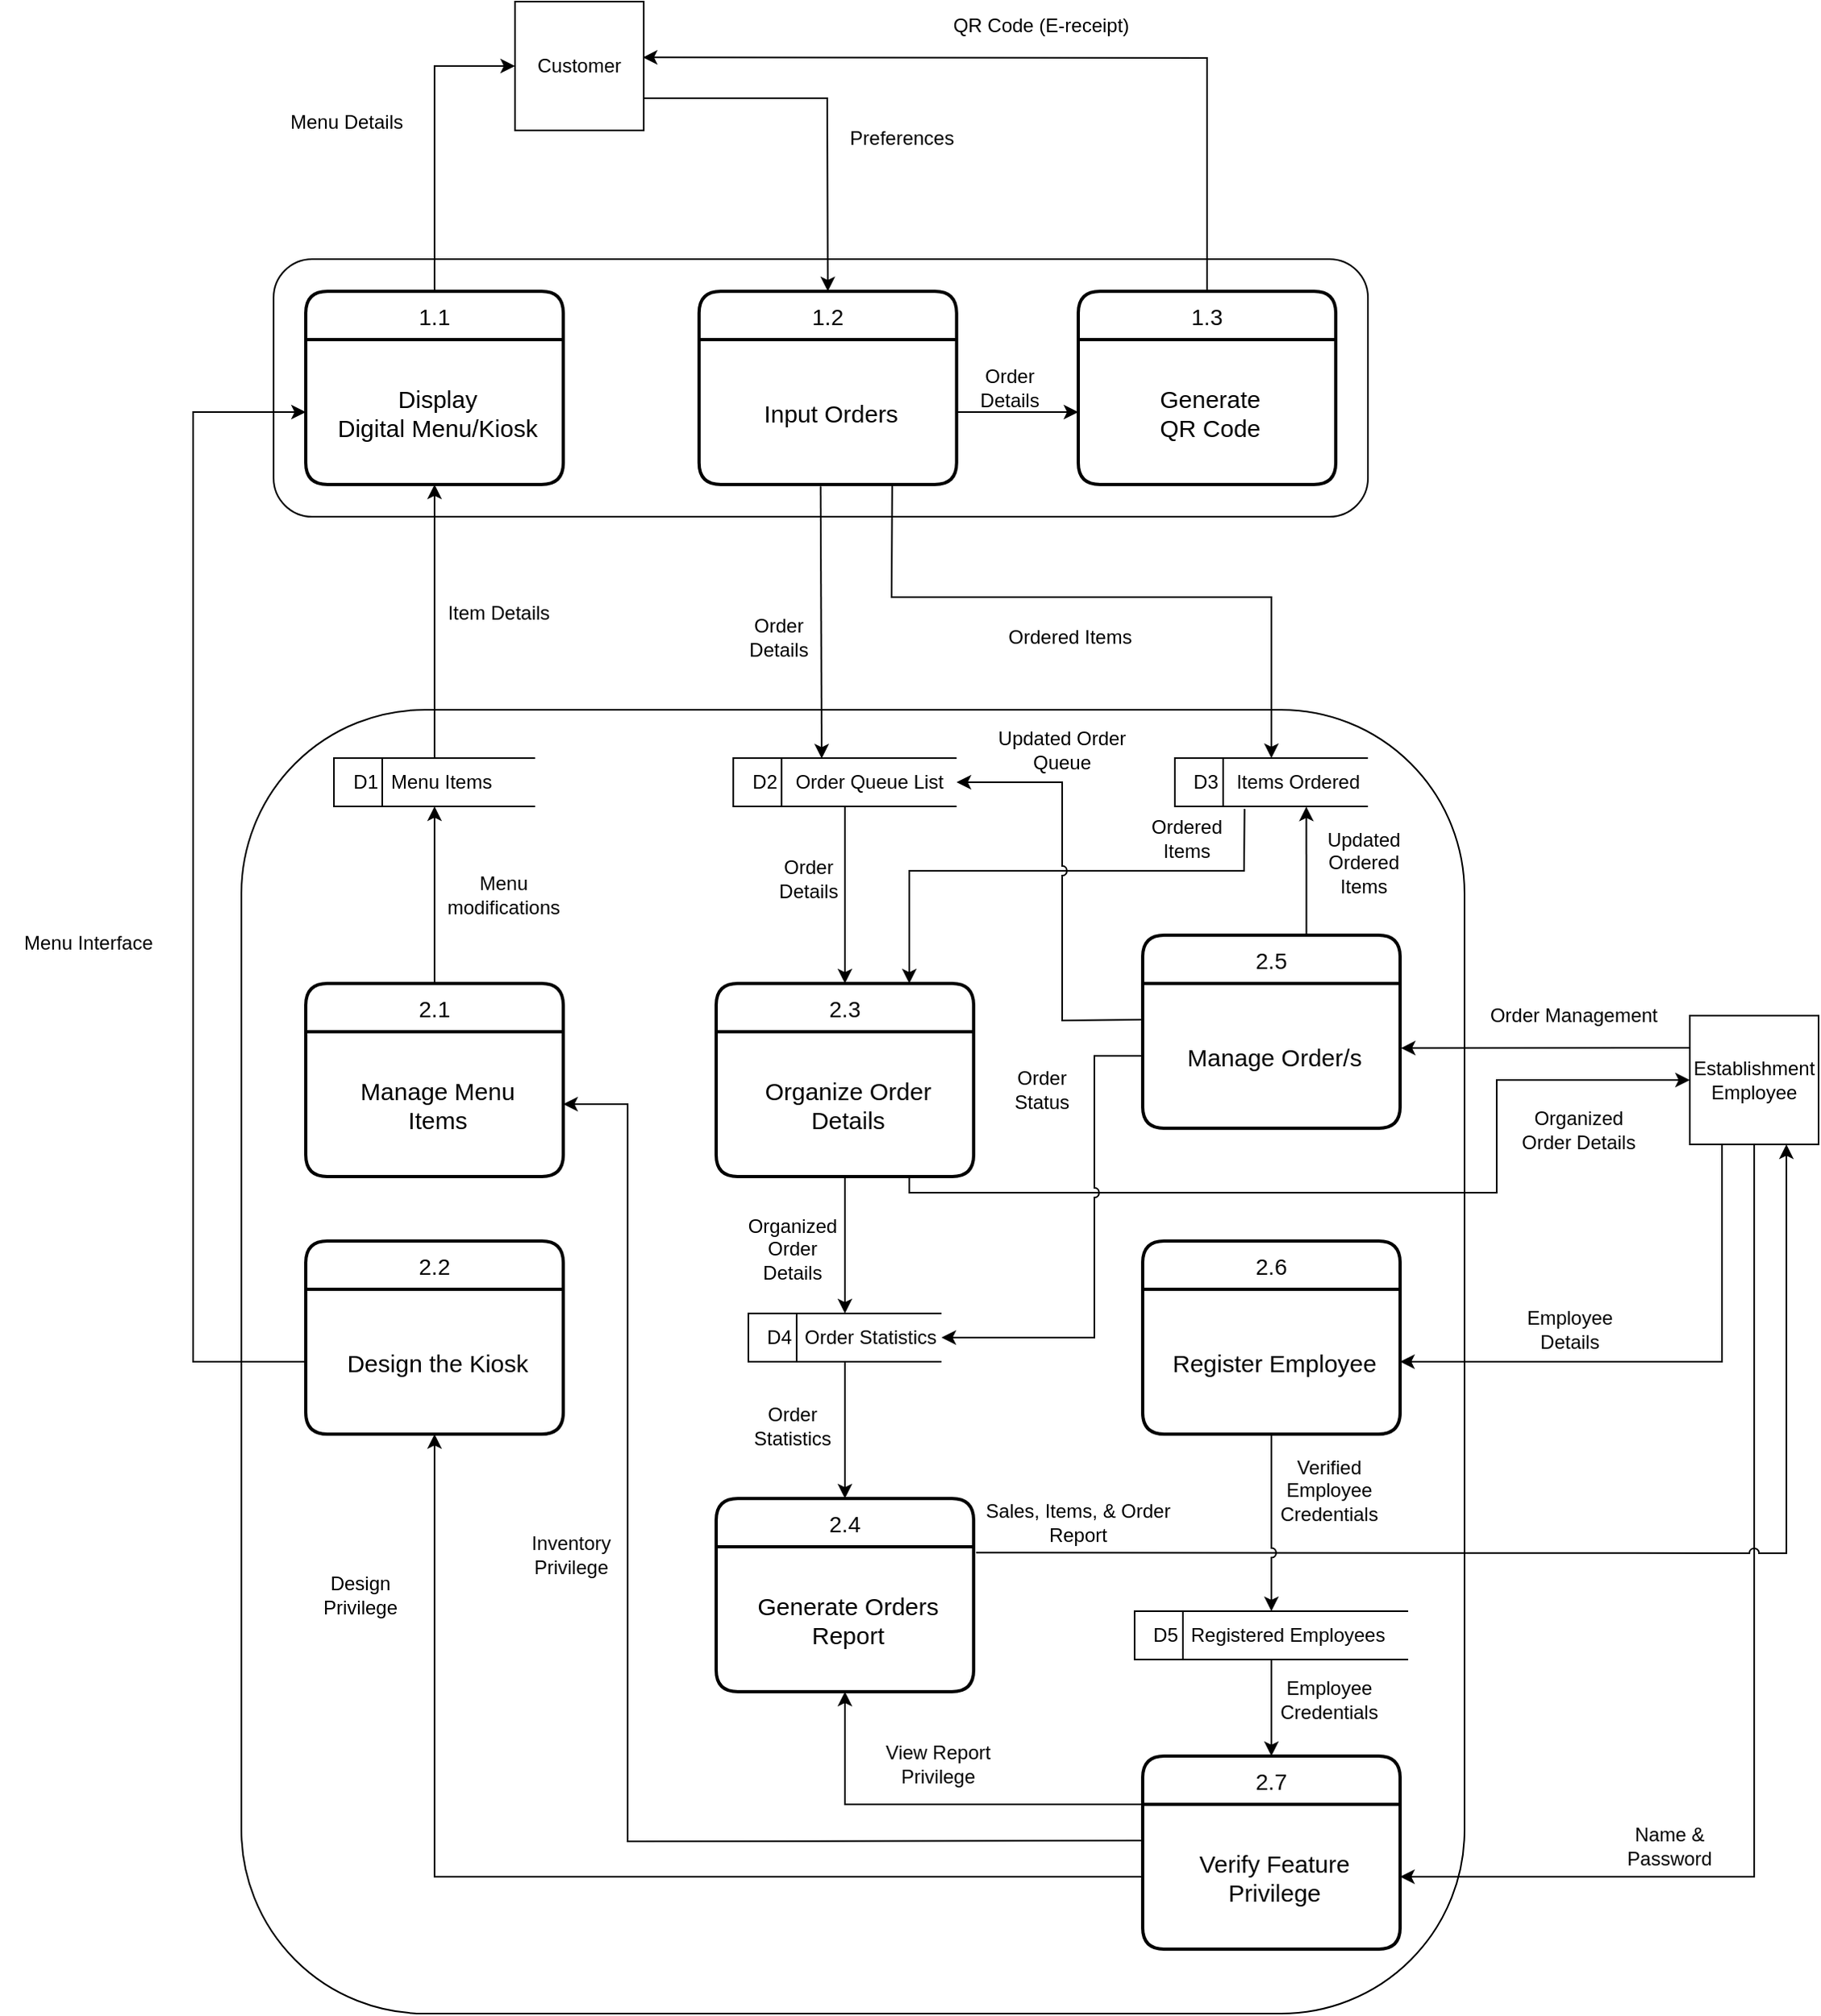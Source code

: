 <mxfile>
    <diagram id="2TkmwpCd-micXmMu05DJ" name="Page-1">
        <mxGraphModel dx="708" dy="939" grid="1" gridSize="10" guides="1" tooltips="1" connect="1" arrows="1" fold="1" page="1" pageScale="1" pageWidth="850" pageHeight="1100" math="0" shadow="0">
            <root>
                <mxCell id="0"/>
                <mxCell id="1" parent="0"/>
                <mxCell id="18" value="" style="rounded=1;whiteSpace=wrap;html=1;verticalAlign=top;" parent="1" vertex="1">
                    <mxGeometry x="190" y="470" width="760" height="810" as="geometry"/>
                </mxCell>
                <mxCell id="10" value="" style="rounded=1;whiteSpace=wrap;html=1;verticalAlign=top;" parent="1" vertex="1">
                    <mxGeometry x="210" y="190" width="680" height="160" as="geometry"/>
                </mxCell>
                <mxCell id="2" value="Customer" style="whiteSpace=wrap;html=1;aspect=fixed;" parent="1" vertex="1">
                    <mxGeometry x="360" y="30" width="80" height="80" as="geometry"/>
                </mxCell>
                <mxCell id="113" style="edgeStyle=none;rounded=0;jumpStyle=arc;html=1;exitX=0;exitY=0.25;exitDx=0;exitDy=0;entryX=1.003;entryY=0.446;entryDx=0;entryDy=0;entryPerimeter=0;" parent="1" source="3" target="32" edge="1">
                    <mxGeometry relative="1" as="geometry"/>
                </mxCell>
                <mxCell id="115" style="edgeStyle=none;rounded=0;jumpStyle=arc;html=1;exitX=0.25;exitY=1;exitDx=0;exitDy=0;entryX=1;entryY=0.5;entryDx=0;entryDy=0;" parent="1" source="3" target="93" edge="1">
                    <mxGeometry relative="1" as="geometry">
                        <Array as="points">
                            <mxPoint x="1110" y="875"/>
                        </Array>
                    </mxGeometry>
                </mxCell>
                <mxCell id="116" style="edgeStyle=none;rounded=0;jumpStyle=arc;html=1;exitX=0.5;exitY=1;exitDx=0;exitDy=0;entryX=1;entryY=0.5;entryDx=0;entryDy=0;" parent="1" source="3" target="91" edge="1">
                    <mxGeometry relative="1" as="geometry">
                        <Array as="points">
                            <mxPoint x="1130" y="1195"/>
                        </Array>
                    </mxGeometry>
                </mxCell>
                <mxCell id="3" value="Establishment&lt;br&gt;Employee" style="whiteSpace=wrap;html=1;aspect=fixed;" parent="1" vertex="1">
                    <mxGeometry x="1090" y="660" width="80" height="80" as="geometry"/>
                </mxCell>
                <mxCell id="6" value="1.1" style="swimlane;childLayout=stackLayout;horizontal=1;startSize=30;horizontalStack=0;rounded=1;fontSize=14;fontStyle=0;strokeWidth=2;resizeParent=0;resizeLast=1;shadow=0;dashed=0;align=center;" parent="1" vertex="1">
                    <mxGeometry x="230" y="210" width="160" height="120" as="geometry"/>
                </mxCell>
                <mxCell id="7" value="Display&#10;Digital Menu/Kiosk" style="align=center;strokeColor=none;fillColor=none;spacingLeft=4;fontSize=15;verticalAlign=middle;resizable=0;rotatable=0;part=1;" parent="6" vertex="1">
                    <mxGeometry y="30" width="160" height="90" as="geometry"/>
                </mxCell>
                <mxCell id="8" value="1.2" style="swimlane;childLayout=stackLayout;horizontal=1;startSize=30;horizontalStack=0;rounded=1;fontSize=14;fontStyle=0;strokeWidth=2;resizeParent=0;resizeLast=1;shadow=0;dashed=0;align=center;" parent="1" vertex="1">
                    <mxGeometry x="474.38" y="210" width="160" height="120" as="geometry"/>
                </mxCell>
                <mxCell id="9" value="Input Orders" style="align=center;strokeColor=none;fillColor=none;spacingLeft=4;fontSize=15;verticalAlign=middle;resizable=0;rotatable=0;part=1;" parent="8" vertex="1">
                    <mxGeometry y="30" width="160" height="90" as="geometry"/>
                </mxCell>
                <mxCell id="15" value="" style="endArrow=classic;html=1;rounded=0;entryX=0.5;entryY=0;entryDx=0;entryDy=0;exitX=1;exitY=0.75;exitDx=0;exitDy=0;" parent="1" source="2" target="8" edge="1">
                    <mxGeometry width="50" height="50" relative="1" as="geometry">
                        <mxPoint x="520" y="10" as="sourcePoint"/>
                        <mxPoint x="570" y="-40" as="targetPoint"/>
                        <Array as="points">
                            <mxPoint x="554" y="90"/>
                        </Array>
                    </mxGeometry>
                </mxCell>
                <mxCell id="16" value="" style="endArrow=classic;html=1;rounded=0;entryX=0;entryY=0.5;entryDx=0;entryDy=0;exitX=0.5;exitY=0;exitDx=0;exitDy=0;" parent="1" source="6" target="2" edge="1">
                    <mxGeometry width="50" height="50" relative="1" as="geometry">
                        <mxPoint x="390" y="100" as="sourcePoint"/>
                        <mxPoint x="440" y="50" as="targetPoint"/>
                        <Array as="points">
                            <mxPoint x="310" y="70"/>
                        </Array>
                    </mxGeometry>
                </mxCell>
                <mxCell id="106" style="edgeStyle=none;rounded=0;html=1;exitX=0.361;exitY=1.052;exitDx=0;exitDy=0;entryX=0.75;entryY=0;entryDx=0;entryDy=0;exitPerimeter=0;jumpStyle=arc;" parent="1" source="19" target="33" edge="1">
                    <mxGeometry relative="1" as="geometry">
                        <Array as="points">
                            <mxPoint x="813" y="570"/>
                            <mxPoint x="605" y="570"/>
                        </Array>
                    </mxGeometry>
                </mxCell>
                <mxCell id="19" value="&lt;span style=&quot;white-space: pre;&quot;&gt;&amp;nbsp; D3&lt;span style=&quot;white-space: pre;&quot;&gt;&#9;&lt;/span&gt;  Items Ordered&lt;/span&gt;" style="html=1;dashed=0;whitespace=wrap;shape=mxgraph.dfd.dataStoreID;align=left;spacingLeft=3;points=[[0,0],[0.5,0],[1,0],[0,0.5],[1,0.5],[0,1],[0.5,1],[1,1]];" parent="1" vertex="1">
                    <mxGeometry x="770" y="500" width="120" height="30" as="geometry"/>
                </mxCell>
                <mxCell id="105" style="edgeStyle=none;rounded=0;html=1;exitX=0.5;exitY=1;exitDx=0;exitDy=0;entryX=0.5;entryY=0;entryDx=0;entryDy=0;" parent="1" source="20" target="33" edge="1">
                    <mxGeometry relative="1" as="geometry"/>
                </mxCell>
                <mxCell id="20" value="&lt;span style=&quot;white-space: pre;&quot;&gt;&amp;nbsp; D2&lt;span style=&quot;white-space: pre;&quot;&gt;&#9;&lt;/span&gt;  Order Queue List&lt;/span&gt;" style="html=1;dashed=0;whitespace=wrap;shape=mxgraph.dfd.dataStoreID;align=left;spacingLeft=3;points=[[0,0],[0.5,0],[1,0],[0,0.5],[1,0.5],[0,1],[0.5,1],[1,1]];" parent="1" vertex="1">
                    <mxGeometry x="495.63" y="500" width="138.75" height="30" as="geometry"/>
                </mxCell>
                <mxCell id="125" style="edgeStyle=none;rounded=0;jumpStyle=arc;html=1;exitX=0.5;exitY=0;exitDx=0;exitDy=0;entryX=0.5;entryY=1;entryDx=0;entryDy=0;" parent="1" source="22" target="7" edge="1">
                    <mxGeometry relative="1" as="geometry"/>
                </mxCell>
                <mxCell id="22" value="&lt;span style=&quot;white-space: pre;&quot;&gt;&amp;nbsp; D1&lt;span style=&quot;white-space: pre;&quot;&gt;&#9;&lt;/span&gt; Menu Items&#9;&lt;/span&gt;&amp;nbsp;" style="html=1;dashed=0;whitespace=wrap;shape=mxgraph.dfd.dataStoreID;align=left;spacingLeft=3;points=[[0,0],[0.5,0],[1,0],[0,0.5],[1,0.5],[0,1],[0.5,1],[1,1]];" parent="1" vertex="1">
                    <mxGeometry x="247.5" y="500" width="125" height="30" as="geometry"/>
                </mxCell>
                <mxCell id="23" value="2.2" style="swimlane;childLayout=stackLayout;horizontal=1;startSize=30;horizontalStack=0;rounded=1;fontSize=14;fontStyle=0;strokeWidth=2;resizeParent=0;resizeLast=1;shadow=0;dashed=0;align=center;" parent="1" vertex="1">
                    <mxGeometry x="230" y="800" width="160" height="120" as="geometry"/>
                </mxCell>
                <mxCell id="24" value="Design the Kiosk" style="align=center;strokeColor=none;fillColor=none;spacingLeft=4;fontSize=15;verticalAlign=middle;resizable=0;rotatable=0;part=1;" parent="23" vertex="1">
                    <mxGeometry y="30" width="160" height="90" as="geometry"/>
                </mxCell>
                <mxCell id="124" style="edgeStyle=none;rounded=0;jumpStyle=arc;html=1;exitX=0.5;exitY=0;exitDx=0;exitDy=0;" parent="1" source="27" target="22" edge="1">
                    <mxGeometry relative="1" as="geometry"/>
                </mxCell>
                <mxCell id="27" value="2.1" style="swimlane;childLayout=stackLayout;horizontal=1;startSize=30;horizontalStack=0;rounded=1;fontSize=14;fontStyle=0;strokeWidth=2;resizeParent=0;resizeLast=1;shadow=0;dashed=0;align=center;" parent="1" vertex="1">
                    <mxGeometry x="230" y="640" width="160" height="120" as="geometry"/>
                </mxCell>
                <mxCell id="28" value="Manage Menu &#10;Items" style="align=center;strokeColor=none;fillColor=none;spacingLeft=4;fontSize=15;verticalAlign=middle;resizable=0;rotatable=0;part=1;" parent="27" vertex="1">
                    <mxGeometry y="30" width="160" height="90" as="geometry"/>
                </mxCell>
                <mxCell id="110" style="edgeStyle=none;rounded=0;html=1;exitX=0.636;exitY=-0.003;exitDx=0;exitDy=0;entryX=0.681;entryY=1.006;entryDx=0;entryDy=0;entryPerimeter=0;exitPerimeter=0;" parent="1" source="31" target="19" edge="1">
                    <mxGeometry relative="1" as="geometry"/>
                </mxCell>
                <mxCell id="31" value="2.5" style="swimlane;childLayout=stackLayout;horizontal=1;startSize=30;horizontalStack=0;rounded=1;fontSize=14;fontStyle=0;strokeWidth=2;resizeParent=0;resizeLast=1;shadow=0;dashed=0;align=center;" parent="1" vertex="1">
                    <mxGeometry x="750" y="610" width="160" height="120" as="geometry"/>
                </mxCell>
                <mxCell id="32" value="Manage Order/s" style="align=center;strokeColor=none;fillColor=none;spacingLeft=4;fontSize=15;verticalAlign=middle;resizable=0;rotatable=0;part=1;" parent="31" vertex="1">
                    <mxGeometry y="30" width="160" height="90" as="geometry"/>
                </mxCell>
                <mxCell id="111" style="edgeStyle=none;rounded=0;jumpStyle=arc;html=1;exitX=0.5;exitY=1;exitDx=0;exitDy=0;" parent="1" source="33" target="40" edge="1">
                    <mxGeometry relative="1" as="geometry"/>
                </mxCell>
                <mxCell id="33" value="2.3" style="swimlane;childLayout=stackLayout;horizontal=1;startSize=30;horizontalStack=0;rounded=1;fontSize=14;fontStyle=0;strokeWidth=2;resizeParent=0;resizeLast=1;shadow=0;dashed=0;align=center;" parent="1" vertex="1">
                    <mxGeometry x="485" y="640" width="160" height="120" as="geometry"/>
                </mxCell>
                <mxCell id="34" value="Organize Order &#10;Details" style="align=center;strokeColor=none;fillColor=none;spacingLeft=4;fontSize=15;verticalAlign=middle;resizable=0;rotatable=0;part=1;" parent="33" vertex="1">
                    <mxGeometry y="30" width="160" height="90" as="geometry"/>
                </mxCell>
                <mxCell id="112" style="edgeStyle=none;rounded=0;jumpStyle=arc;html=1;exitX=0.5;exitY=1;exitDx=0;exitDy=0;" parent="1" source="40" target="42" edge="1">
                    <mxGeometry relative="1" as="geometry"/>
                </mxCell>
                <mxCell id="40" value="&lt;span style=&quot;white-space: pre;&quot;&gt;&amp;nbsp; D4&lt;span style=&quot;white-space: pre;&quot;&gt;&#9;&lt;/span&gt; Order Statistics&#9;&lt;/span&gt;&amp;nbsp;" style="html=1;dashed=0;whitespace=wrap;shape=mxgraph.dfd.dataStoreID;align=left;spacingLeft=3;points=[[0,0],[0.5,0],[1,0],[0,0.5],[1,0.5],[0,1],[0.5,1],[1,1]];" parent="1" vertex="1">
                    <mxGeometry x="505" y="845" width="120" height="30" as="geometry"/>
                </mxCell>
                <mxCell id="120" style="edgeStyle=none;rounded=0;jumpStyle=arc;html=1;exitX=1.009;exitY=0.04;exitDx=0;exitDy=0;exitPerimeter=0;entryX=0.75;entryY=1;entryDx=0;entryDy=0;" parent="1" source="43" target="3" edge="1">
                    <mxGeometry relative="1" as="geometry">
                        <mxPoint x="1070" y="940" as="targetPoint"/>
                        <Array as="points">
                            <mxPoint x="1150" y="994"/>
                        </Array>
                    </mxGeometry>
                </mxCell>
                <mxCell id="42" value="2.4" style="swimlane;childLayout=stackLayout;horizontal=1;startSize=30;horizontalStack=0;rounded=1;fontSize=14;fontStyle=0;strokeWidth=2;resizeParent=0;resizeLast=1;shadow=0;dashed=0;align=center;" parent="1" vertex="1">
                    <mxGeometry x="485" y="960" width="160" height="120" as="geometry"/>
                </mxCell>
                <mxCell id="43" value="Generate Orders&#10;Report" style="align=center;strokeColor=none;fillColor=none;spacingLeft=4;fontSize=15;verticalAlign=middle;resizable=0;rotatable=0;part=1;" parent="42" vertex="1">
                    <mxGeometry y="30" width="160" height="90" as="geometry"/>
                </mxCell>
                <mxCell id="127" style="edgeStyle=none;rounded=0;jumpStyle=arc;html=1;exitX=0.5;exitY=0;exitDx=0;exitDy=0;entryX=0.993;entryY=0.433;entryDx=0;entryDy=0;entryPerimeter=0;" parent="1" source="73" target="2" edge="1">
                    <mxGeometry relative="1" as="geometry">
                        <Array as="points">
                            <mxPoint x="790" y="65"/>
                        </Array>
                    </mxGeometry>
                </mxCell>
                <mxCell id="73" value="1.3" style="swimlane;childLayout=stackLayout;horizontal=1;startSize=30;horizontalStack=0;rounded=1;fontSize=14;fontStyle=0;strokeWidth=2;resizeParent=0;resizeLast=1;shadow=0;dashed=0;align=center;" parent="1" vertex="1">
                    <mxGeometry x="710" y="210" width="160" height="120" as="geometry"/>
                </mxCell>
                <mxCell id="74" value="Generate &#10;QR Code" style="align=center;strokeColor=none;fillColor=none;spacingLeft=4;fontSize=15;verticalAlign=middle;resizable=0;rotatable=0;part=1;" parent="73" vertex="1">
                    <mxGeometry y="30" width="160" height="90" as="geometry"/>
                </mxCell>
                <mxCell id="88" value="Preferences" style="text;html=1;align=center;verticalAlign=middle;resizable=0;points=[];autosize=1;strokeColor=none;fillColor=none;" parent="1" vertex="1">
                    <mxGeometry x="555" y="100" width="90" height="30" as="geometry"/>
                </mxCell>
                <mxCell id="89" value="Menu Details" style="text;html=1;align=center;verticalAlign=middle;resizable=0;points=[];autosize=1;strokeColor=none;fillColor=none;" parent="1" vertex="1">
                    <mxGeometry x="210" y="90" width="90" height="30" as="geometry"/>
                </mxCell>
                <mxCell id="90" value="2.7" style="swimlane;childLayout=stackLayout;horizontal=1;startSize=30;horizontalStack=0;rounded=1;fontSize=14;fontStyle=0;strokeWidth=2;resizeParent=0;resizeLast=1;shadow=0;dashed=0;align=center;" parent="1" vertex="1">
                    <mxGeometry x="750" y="1120" width="160" height="120" as="geometry"/>
                </mxCell>
                <mxCell id="91" value="Verify Feature &#10;Privilege" style="align=center;strokeColor=none;fillColor=none;spacingLeft=4;fontSize=15;verticalAlign=middle;resizable=0;rotatable=0;part=1;" parent="90" vertex="1">
                    <mxGeometry y="30" width="160" height="90" as="geometry"/>
                </mxCell>
                <mxCell id="92" value="2.6" style="swimlane;childLayout=stackLayout;horizontal=1;startSize=30;horizontalStack=0;rounded=1;fontSize=14;fontStyle=0;strokeWidth=2;resizeParent=0;resizeLast=1;shadow=0;dashed=0;align=center;" parent="1" vertex="1">
                    <mxGeometry x="750" y="800" width="160" height="120" as="geometry"/>
                </mxCell>
                <mxCell id="93" value="Register Employee" style="align=center;strokeColor=none;fillColor=none;spacingLeft=4;fontSize=15;verticalAlign=middle;resizable=0;rotatable=0;part=1;" parent="92" vertex="1">
                    <mxGeometry y="30" width="160" height="90" as="geometry"/>
                </mxCell>
                <mxCell id="118" style="edgeStyle=none;rounded=0;jumpStyle=arc;html=1;" parent="1" source="94" target="90" edge="1">
                    <mxGeometry relative="1" as="geometry"/>
                </mxCell>
                <mxCell id="94" value="&lt;span style=&quot;white-space: pre;&quot;&gt;&amp;nbsp; D5&lt;span style=&quot;white-space: pre;&quot;&gt;&#9;&lt;/span&gt; Registered Employees&#9;&lt;/span&gt;&amp;nbsp;" style="html=1;dashed=0;whitespace=wrap;shape=mxgraph.dfd.dataStoreID;align=left;spacingLeft=3;points=[[0,0],[0.5,0],[1,0],[0,0.5],[1,0.5],[0,1],[0.5,1],[1,1]];" parent="1" vertex="1">
                    <mxGeometry x="745" y="1030" width="170" height="30" as="geometry"/>
                </mxCell>
                <mxCell id="96" style="edgeStyle=none;html=1;entryX=0.396;entryY=0.007;entryDx=0;entryDy=0;entryPerimeter=0;exitX=0.472;exitY=1.013;exitDx=0;exitDy=0;exitPerimeter=0;" parent="1" source="9" target="20" edge="1">
                    <mxGeometry relative="1" as="geometry">
                        <mxPoint x="510.242" y="360" as="targetPoint"/>
                        <mxPoint x="551" y="330" as="sourcePoint"/>
                    </mxGeometry>
                </mxCell>
                <mxCell id="101" style="edgeStyle=none;rounded=0;html=1;exitX=1;exitY=0.5;exitDx=0;exitDy=0;entryX=0;entryY=0.5;entryDx=0;entryDy=0;" parent="1" source="9" target="74" edge="1">
                    <mxGeometry relative="1" as="geometry"/>
                </mxCell>
                <mxCell id="107" style="edgeStyle=none;rounded=0;html=1;exitX=0.75;exitY=1;exitDx=0;exitDy=0;entryX=0.5;entryY=0;entryDx=0;entryDy=0;" parent="1" source="9" target="19" edge="1">
                    <mxGeometry relative="1" as="geometry">
                        <Array as="points">
                            <mxPoint x="594" y="330"/>
                            <mxPoint x="594" y="400"/>
                            <mxPoint x="830" y="400"/>
                        </Array>
                    </mxGeometry>
                </mxCell>
                <mxCell id="108" style="edgeStyle=none;rounded=0;html=1;exitX=0.75;exitY=1;exitDx=0;exitDy=0;entryX=0;entryY=0.5;entryDx=0;entryDy=0;" parent="1" source="34" target="3" edge="1">
                    <mxGeometry relative="1" as="geometry">
                        <Array as="points">
                            <mxPoint x="605" y="770"/>
                            <mxPoint x="970" y="770"/>
                            <mxPoint x="970" y="700"/>
                        </Array>
                    </mxGeometry>
                </mxCell>
                <mxCell id="109" style="edgeStyle=none;rounded=0;html=1;exitX=0;exitY=0.25;exitDx=0;exitDy=0;entryX=1;entryY=0.5;entryDx=0;entryDy=0;jumpStyle=arc;" parent="1" source="32" target="20" edge="1">
                    <mxGeometry relative="1" as="geometry">
                        <Array as="points">
                            <mxPoint x="700" y="663"/>
                            <mxPoint x="700" y="515"/>
                        </Array>
                    </mxGeometry>
                </mxCell>
                <mxCell id="117" style="edgeStyle=none;rounded=0;jumpStyle=arc;html=1;exitX=0.5;exitY=1;exitDx=0;exitDy=0;" parent="1" source="93" target="94" edge="1">
                    <mxGeometry relative="1" as="geometry"/>
                </mxCell>
                <mxCell id="119" style="edgeStyle=none;rounded=0;jumpStyle=arc;html=1;exitX=0;exitY=0;exitDx=0;exitDy=0;entryX=0.5;entryY=1;entryDx=0;entryDy=0;" parent="1" source="91" target="43" edge="1">
                    <mxGeometry relative="1" as="geometry">
                        <Array as="points">
                            <mxPoint x="565" y="1150"/>
                        </Array>
                    </mxGeometry>
                </mxCell>
                <mxCell id="121" style="edgeStyle=none;rounded=0;jumpStyle=arc;html=1;exitX=0;exitY=0.5;exitDx=0;exitDy=0;entryX=1;entryY=0.5;entryDx=0;entryDy=0;" parent="1" source="32" target="40" edge="1">
                    <mxGeometry relative="1" as="geometry">
                        <Array as="points">
                            <mxPoint x="720" y="685"/>
                            <mxPoint x="720" y="860"/>
                        </Array>
                    </mxGeometry>
                </mxCell>
                <mxCell id="122" style="edgeStyle=none;rounded=0;jumpStyle=arc;html=1;exitX=0;exitY=0.25;exitDx=0;exitDy=0;entryX=1;entryY=0.5;entryDx=0;entryDy=0;" parent="1" source="91" target="28" edge="1">
                    <mxGeometry relative="1" as="geometry">
                        <Array as="points">
                            <mxPoint x="430" y="1173"/>
                            <mxPoint x="430" y="715"/>
                        </Array>
                    </mxGeometry>
                </mxCell>
                <mxCell id="123" style="edgeStyle=none;rounded=0;jumpStyle=arc;html=1;exitX=0;exitY=0.5;exitDx=0;exitDy=0;entryX=0.5;entryY=1;entryDx=0;entryDy=0;" parent="1" source="91" target="24" edge="1">
                    <mxGeometry relative="1" as="geometry">
                        <Array as="points">
                            <mxPoint x="310" y="1195"/>
                        </Array>
                    </mxGeometry>
                </mxCell>
                <mxCell id="126" style="edgeStyle=none;rounded=0;jumpStyle=arc;html=1;exitX=0;exitY=0.5;exitDx=0;exitDy=0;entryX=0;entryY=0.5;entryDx=0;entryDy=0;" parent="1" source="24" target="7" edge="1">
                    <mxGeometry relative="1" as="geometry">
                        <mxPoint x="160" y="520" as="targetPoint"/>
                        <Array as="points">
                            <mxPoint x="160" y="875"/>
                            <mxPoint x="160" y="285"/>
                        </Array>
                    </mxGeometry>
                </mxCell>
                <mxCell id="129" value="QR Code (E-receipt)" style="text;html=1;strokeColor=none;fillColor=none;align=center;verticalAlign=middle;whiteSpace=wrap;rounded=0;" parent="1" vertex="1">
                    <mxGeometry x="604.37" y="30" width="165.63" height="30" as="geometry"/>
                </mxCell>
                <mxCell id="130" value="Menu Interface" style="text;html=1;strokeColor=none;fillColor=none;align=center;verticalAlign=middle;whiteSpace=wrap;rounded=0;" parent="1" vertex="1">
                    <mxGeometry x="40" y="600" width="110" height="30" as="geometry"/>
                </mxCell>
                <mxCell id="133" value="Inventory&lt;br&gt;Privilege" style="text;html=1;strokeColor=none;fillColor=none;align=center;verticalAlign=middle;whiteSpace=wrap;rounded=0;" parent="1" vertex="1">
                    <mxGeometry x="360" y="980" width="70" height="30" as="geometry"/>
                </mxCell>
                <mxCell id="134" value="Item Details" style="text;html=1;strokeColor=none;fillColor=none;align=center;verticalAlign=middle;whiteSpace=wrap;rounded=0;" parent="1" vertex="1">
                    <mxGeometry x="305" y="380" width="90" height="60" as="geometry"/>
                </mxCell>
                <mxCell id="136" value="Sales, Items, &amp;amp; Order&lt;br&gt;Report" style="text;html=1;strokeColor=none;fillColor=none;align=center;verticalAlign=middle;whiteSpace=wrap;rounded=0;" parent="1" vertex="1">
                    <mxGeometry x="645" y="945" width="130" height="60" as="geometry"/>
                </mxCell>
                <mxCell id="137" value="Name &amp;amp; Password" style="text;html=1;strokeColor=none;fillColor=none;align=center;verticalAlign=middle;whiteSpace=wrap;rounded=0;" parent="1" vertex="1">
                    <mxGeometry x="1030" y="1161" width="95" height="30" as="geometry"/>
                </mxCell>
                <mxCell id="138" value="Order Statistics" style="text;html=1;strokeColor=none;fillColor=none;align=center;verticalAlign=middle;whiteSpace=wrap;rounded=0;" parent="1" vertex="1">
                    <mxGeometry x="500" y="900" width="65" height="30" as="geometry"/>
                </mxCell>
                <mxCell id="139" value="Organized&lt;br&gt;Order&lt;br&gt;Details" style="text;html=1;strokeColor=none;fillColor=none;align=center;verticalAlign=middle;whiteSpace=wrap;rounded=0;" parent="1" vertex="1">
                    <mxGeometry x="510" y="790" width="45" height="30" as="geometry"/>
                </mxCell>
                <mxCell id="140" value="Order&lt;br&gt;Details" style="text;html=1;strokeColor=none;fillColor=none;align=center;verticalAlign=middle;whiteSpace=wrap;rounded=0;" parent="1" vertex="1">
                    <mxGeometry x="520" y="560" width="45" height="30" as="geometry"/>
                </mxCell>
                <mxCell id="142" value="Order&lt;br&gt;Details" style="text;html=1;strokeColor=none;fillColor=none;align=center;verticalAlign=middle;whiteSpace=wrap;rounded=0;" parent="1" vertex="1">
                    <mxGeometry x="645" y="255" width="45" height="30" as="geometry"/>
                </mxCell>
                <mxCell id="143" value="Ordered Items" style="text;html=1;strokeColor=none;fillColor=none;align=center;verticalAlign=middle;whiteSpace=wrap;rounded=0;" parent="1" vertex="1">
                    <mxGeometry x="665" y="410" width="80" height="30" as="geometry"/>
                </mxCell>
                <mxCell id="144" value="Updated Ordered Items" style="text;html=1;strokeColor=none;fillColor=none;align=center;verticalAlign=middle;whiteSpace=wrap;rounded=0;" parent="1" vertex="1">
                    <mxGeometry x="860" y="550" width="55" height="30" as="geometry"/>
                </mxCell>
                <mxCell id="145" value="Order Details" style="text;html=1;strokeColor=none;fillColor=none;align=center;verticalAlign=middle;whiteSpace=wrap;rounded=0;" parent="1" vertex="1">
                    <mxGeometry x="495.63" y="410" width="55.62" height="30" as="geometry"/>
                </mxCell>
                <mxCell id="147" value="Organized&lt;br&gt;Order Details" style="text;html=1;strokeColor=none;fillColor=none;align=center;verticalAlign=middle;whiteSpace=wrap;rounded=0;" parent="1" vertex="1">
                    <mxGeometry x="977.5" y="721" width="85.62" height="19" as="geometry"/>
                </mxCell>
                <mxCell id="151" value="Order Management" style="text;html=1;strokeColor=none;fillColor=none;align=center;verticalAlign=middle;whiteSpace=wrap;rounded=0;" parent="1" vertex="1">
                    <mxGeometry x="962.5" y="650" width="110" height="19" as="geometry"/>
                </mxCell>
                <mxCell id="155" value="Employee Details" style="text;html=1;strokeColor=none;fillColor=none;align=center;verticalAlign=middle;whiteSpace=wrap;rounded=0;" parent="1" vertex="1">
                    <mxGeometry x="968.12" y="840" width="95" height="30" as="geometry"/>
                </mxCell>
                <mxCell id="156" value="Verified&lt;br&gt;Employee Credentials" style="text;html=1;strokeColor=none;fillColor=none;align=center;verticalAlign=middle;whiteSpace=wrap;rounded=0;" parent="1" vertex="1">
                    <mxGeometry x="832" y="940" width="68" height="30" as="geometry"/>
                </mxCell>
                <mxCell id="157" value="Employee Credentials" style="text;html=1;strokeColor=none;fillColor=none;align=center;verticalAlign=middle;whiteSpace=wrap;rounded=0;" parent="1" vertex="1">
                    <mxGeometry x="832" y="1070" width="68" height="30" as="geometry"/>
                </mxCell>
                <mxCell id="158" value="View Report Privilege" style="text;html=1;strokeColor=none;fillColor=none;align=center;verticalAlign=middle;whiteSpace=wrap;rounded=0;" parent="1" vertex="1">
                    <mxGeometry x="576.38" y="1110" width="93.62" height="30" as="geometry"/>
                </mxCell>
                <mxCell id="159" value="Order&lt;br&gt;Status" style="text;html=1;strokeColor=none;fillColor=none;align=center;verticalAlign=middle;whiteSpace=wrap;rounded=0;" parent="1" vertex="1">
                    <mxGeometry x="665" y="691" width="45" height="30" as="geometry"/>
                </mxCell>
                <mxCell id="160" value="Ordered Items" style="text;html=1;strokeColor=none;fillColor=none;align=center;verticalAlign=middle;whiteSpace=wrap;rounded=0;" parent="1" vertex="1">
                    <mxGeometry x="740" y="535" width="75" height="30" as="geometry"/>
                </mxCell>
                <mxCell id="161" value="Updated&amp;nbsp;Order Queue" style="text;html=1;strokeColor=none;fillColor=none;align=center;verticalAlign=middle;whiteSpace=wrap;rounded=0;" parent="1" vertex="1">
                    <mxGeometry x="645" y="480" width="110" height="30" as="geometry"/>
                </mxCell>
                <mxCell id="162" value="Design Privilege" style="text;html=1;strokeColor=none;fillColor=none;align=center;verticalAlign=middle;whiteSpace=wrap;rounded=0;" parent="1" vertex="1">
                    <mxGeometry x="230" y="1005" width="67.5" height="30" as="geometry"/>
                </mxCell>
                <mxCell id="163" value="Menu &lt;br&gt;modifications" style="text;html=1;strokeColor=none;fillColor=none;align=center;verticalAlign=middle;whiteSpace=wrap;rounded=0;" parent="1" vertex="1">
                    <mxGeometry x="297.5" y="560" width="110" height="50" as="geometry"/>
                </mxCell>
            </root>
        </mxGraphModel>
    </diagram>
</mxfile>